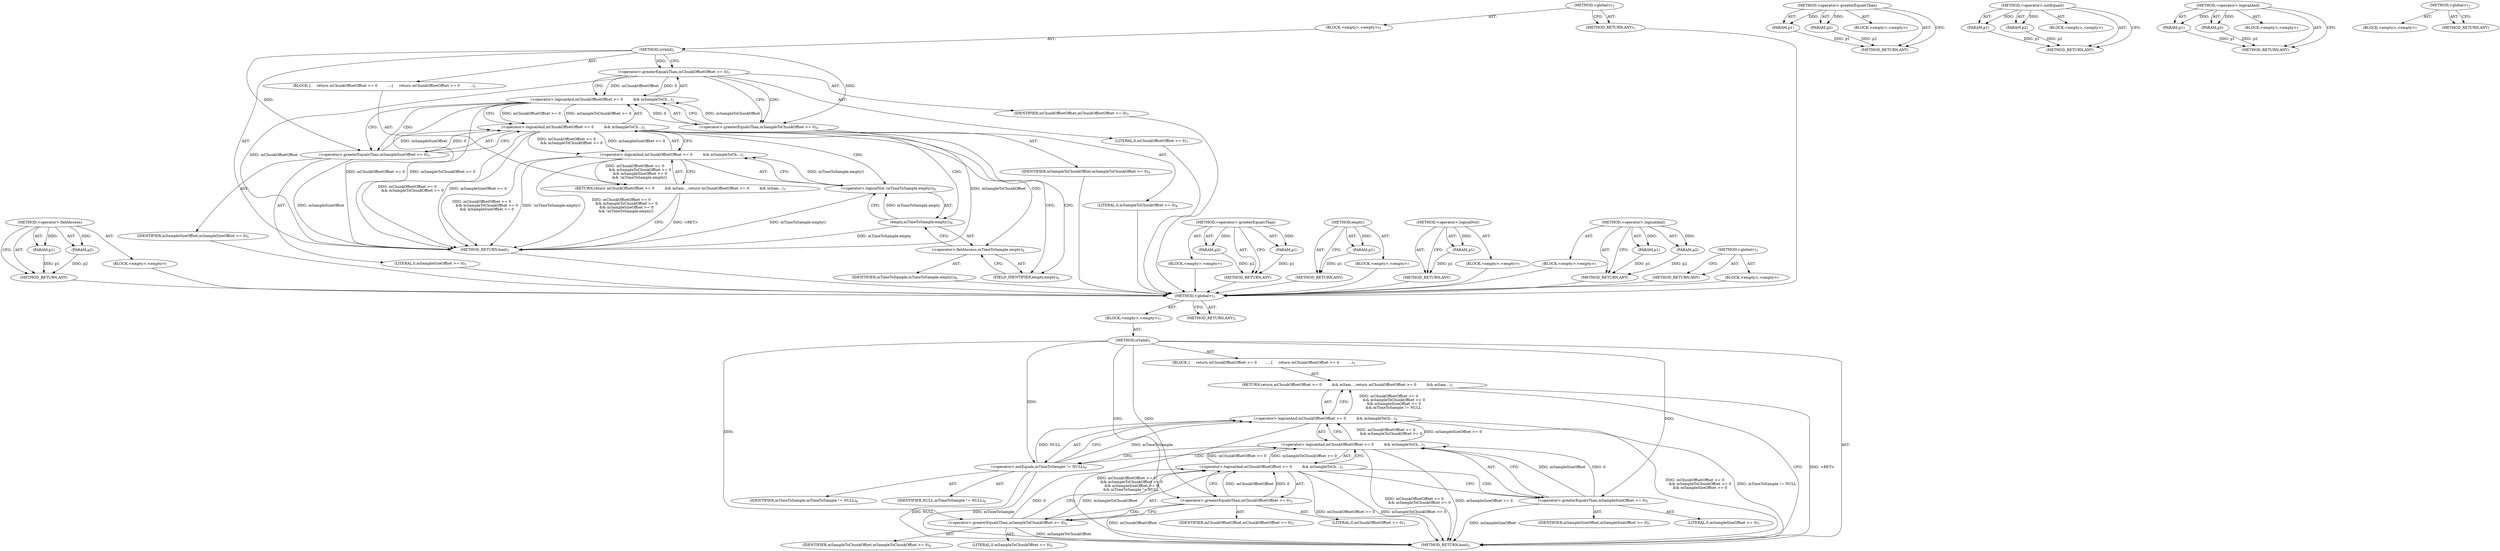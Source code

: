 digraph "&lt;global&gt;" {
vulnerable_6 [label=<(METHOD,&lt;global&gt;)<SUB>1</SUB>>];
vulnerable_7 [label=<(BLOCK,&lt;empty&gt;,&lt;empty&gt;)<SUB>1</SUB>>];
vulnerable_8 [label=<(METHOD,isValid)<SUB>1</SUB>>];
vulnerable_9 [label=<(BLOCK,{

     return mChunkOffsetOffset &gt;= 0
        ...,{

     return mChunkOffsetOffset &gt;= 0
        ...)<SUB>1</SUB>>];
vulnerable_10 [label=<(RETURN,return mChunkOffsetOffset &gt;= 0
         &amp;&amp; mSam...,return mChunkOffsetOffset &gt;= 0
         &amp;&amp; mSam...)<SUB>3</SUB>>];
vulnerable_11 [label=<(&lt;operator&gt;.logicalAnd,mChunkOffsetOffset &gt;= 0
         &amp;&amp; mSampleToCh...)<SUB>3</SUB>>];
vulnerable_12 [label=<(&lt;operator&gt;.logicalAnd,mChunkOffsetOffset &gt;= 0
         &amp;&amp; mSampleToCh...)<SUB>3</SUB>>];
vulnerable_13 [label=<(&lt;operator&gt;.logicalAnd,mChunkOffsetOffset &gt;= 0
         &amp;&amp; mSampleToCh...)<SUB>3</SUB>>];
vulnerable_14 [label=<(&lt;operator&gt;.greaterEqualsThan,mChunkOffsetOffset &gt;= 0)<SUB>3</SUB>>];
vulnerable_15 [label=<(IDENTIFIER,mChunkOffsetOffset,mChunkOffsetOffset &gt;= 0)<SUB>3</SUB>>];
vulnerable_16 [label=<(LITERAL,0,mChunkOffsetOffset &gt;= 0)<SUB>3</SUB>>];
vulnerable_17 [label=<(&lt;operator&gt;.greaterEqualsThan,mSampleToChunkOffset &gt;= 0)<SUB>4</SUB>>];
vulnerable_18 [label=<(IDENTIFIER,mSampleToChunkOffset,mSampleToChunkOffset &gt;= 0)<SUB>4</SUB>>];
vulnerable_19 [label=<(LITERAL,0,mSampleToChunkOffset &gt;= 0)<SUB>4</SUB>>];
vulnerable_20 [label=<(&lt;operator&gt;.greaterEqualsThan,mSampleSizeOffset &gt;= 0)<SUB>5</SUB>>];
vulnerable_21 [label=<(IDENTIFIER,mSampleSizeOffset,mSampleSizeOffset &gt;= 0)<SUB>5</SUB>>];
vulnerable_22 [label=<(LITERAL,0,mSampleSizeOffset &gt;= 0)<SUB>5</SUB>>];
vulnerable_23 [label=<(&lt;operator&gt;.notEquals,mTimeToSample != NULL)<SUB>6</SUB>>];
vulnerable_24 [label=<(IDENTIFIER,mTimeToSample,mTimeToSample != NULL)<SUB>6</SUB>>];
vulnerable_25 [label=<(IDENTIFIER,NULL,mTimeToSample != NULL)<SUB>6</SUB>>];
vulnerable_26 [label=<(METHOD_RETURN,bool)<SUB>1</SUB>>];
vulnerable_28 [label=<(METHOD_RETURN,ANY)<SUB>1</SUB>>];
vulnerable_50 [label=<(METHOD,&lt;operator&gt;.greaterEqualsThan)>];
vulnerable_51 [label=<(PARAM,p1)>];
vulnerable_52 [label=<(PARAM,p2)>];
vulnerable_53 [label=<(BLOCK,&lt;empty&gt;,&lt;empty&gt;)>];
vulnerable_54 [label=<(METHOD_RETURN,ANY)>];
vulnerable_55 [label=<(METHOD,&lt;operator&gt;.notEquals)>];
vulnerable_56 [label=<(PARAM,p1)>];
vulnerable_57 [label=<(PARAM,p2)>];
vulnerable_58 [label=<(BLOCK,&lt;empty&gt;,&lt;empty&gt;)>];
vulnerable_59 [label=<(METHOD_RETURN,ANY)>];
vulnerable_45 [label=<(METHOD,&lt;operator&gt;.logicalAnd)>];
vulnerable_46 [label=<(PARAM,p1)>];
vulnerable_47 [label=<(PARAM,p2)>];
vulnerable_48 [label=<(BLOCK,&lt;empty&gt;,&lt;empty&gt;)>];
vulnerable_49 [label=<(METHOD_RETURN,ANY)>];
vulnerable_39 [label=<(METHOD,&lt;global&gt;)<SUB>1</SUB>>];
vulnerable_40 [label=<(BLOCK,&lt;empty&gt;,&lt;empty&gt;)>];
vulnerable_41 [label=<(METHOD_RETURN,ANY)>];
fixed_65 [label=<(METHOD,&lt;operator&gt;.fieldAccess)>];
fixed_66 [label=<(PARAM,p1)>];
fixed_67 [label=<(PARAM,p2)>];
fixed_68 [label=<(BLOCK,&lt;empty&gt;,&lt;empty&gt;)>];
fixed_69 [label=<(METHOD_RETURN,ANY)>];
fixed_6 [label=<(METHOD,&lt;global&gt;)<SUB>1</SUB>>];
fixed_7 [label=<(BLOCK,&lt;empty&gt;,&lt;empty&gt;)<SUB>1</SUB>>];
fixed_8 [label=<(METHOD,isValid)<SUB>1</SUB>>];
fixed_9 [label=<(BLOCK,{

     return mChunkOffsetOffset &gt;= 0
        ...,{

     return mChunkOffsetOffset &gt;= 0
        ...)<SUB>1</SUB>>];
fixed_10 [label=<(RETURN,return mChunkOffsetOffset &gt;= 0
         &amp;&amp; mSam...,return mChunkOffsetOffset &gt;= 0
         &amp;&amp; mSam...)<SUB>3</SUB>>];
fixed_11 [label=<(&lt;operator&gt;.logicalAnd,mChunkOffsetOffset &gt;= 0
         &amp;&amp; mSampleToCh...)<SUB>3</SUB>>];
fixed_12 [label=<(&lt;operator&gt;.logicalAnd,mChunkOffsetOffset &gt;= 0
         &amp;&amp; mSampleToCh...)<SUB>3</SUB>>];
fixed_13 [label=<(&lt;operator&gt;.logicalAnd,mChunkOffsetOffset &gt;= 0
         &amp;&amp; mSampleToCh...)<SUB>3</SUB>>];
fixed_14 [label=<(&lt;operator&gt;.greaterEqualsThan,mChunkOffsetOffset &gt;= 0)<SUB>3</SUB>>];
fixed_15 [label=<(IDENTIFIER,mChunkOffsetOffset,mChunkOffsetOffset &gt;= 0)<SUB>3</SUB>>];
fixed_16 [label=<(LITERAL,0,mChunkOffsetOffset &gt;= 0)<SUB>3</SUB>>];
fixed_17 [label=<(&lt;operator&gt;.greaterEqualsThan,mSampleToChunkOffset &gt;= 0)<SUB>4</SUB>>];
fixed_18 [label=<(IDENTIFIER,mSampleToChunkOffset,mSampleToChunkOffset &gt;= 0)<SUB>4</SUB>>];
fixed_19 [label=<(LITERAL,0,mSampleToChunkOffset &gt;= 0)<SUB>4</SUB>>];
fixed_20 [label=<(&lt;operator&gt;.greaterEqualsThan,mSampleSizeOffset &gt;= 0)<SUB>5</SUB>>];
fixed_21 [label=<(IDENTIFIER,mSampleSizeOffset,mSampleSizeOffset &gt;= 0)<SUB>5</SUB>>];
fixed_22 [label=<(LITERAL,0,mSampleSizeOffset &gt;= 0)<SUB>5</SUB>>];
fixed_23 [label=<(&lt;operator&gt;.logicalNot,!mTimeToSample.empty())<SUB>6</SUB>>];
fixed_24 [label=<(empty,mTimeToSample.empty())<SUB>6</SUB>>];
fixed_25 [label=<(&lt;operator&gt;.fieldAccess,mTimeToSample.empty)<SUB>6</SUB>>];
fixed_26 [label=<(IDENTIFIER,mTimeToSample,mTimeToSample.empty())<SUB>6</SUB>>];
fixed_27 [label=<(FIELD_IDENTIFIER,empty,empty)<SUB>6</SUB>>];
fixed_28 [label=<(METHOD_RETURN,bool)<SUB>1</SUB>>];
fixed_30 [label=<(METHOD_RETURN,ANY)<SUB>1</SUB>>];
fixed_52 [label=<(METHOD,&lt;operator&gt;.greaterEqualsThan)>];
fixed_53 [label=<(PARAM,p1)>];
fixed_54 [label=<(PARAM,p2)>];
fixed_55 [label=<(BLOCK,&lt;empty&gt;,&lt;empty&gt;)>];
fixed_56 [label=<(METHOD_RETURN,ANY)>];
fixed_61 [label=<(METHOD,empty)>];
fixed_62 [label=<(PARAM,p1)>];
fixed_63 [label=<(BLOCK,&lt;empty&gt;,&lt;empty&gt;)>];
fixed_64 [label=<(METHOD_RETURN,ANY)>];
fixed_57 [label=<(METHOD,&lt;operator&gt;.logicalNot)>];
fixed_58 [label=<(PARAM,p1)>];
fixed_59 [label=<(BLOCK,&lt;empty&gt;,&lt;empty&gt;)>];
fixed_60 [label=<(METHOD_RETURN,ANY)>];
fixed_47 [label=<(METHOD,&lt;operator&gt;.logicalAnd)>];
fixed_48 [label=<(PARAM,p1)>];
fixed_49 [label=<(PARAM,p2)>];
fixed_50 [label=<(BLOCK,&lt;empty&gt;,&lt;empty&gt;)>];
fixed_51 [label=<(METHOD_RETURN,ANY)>];
fixed_41 [label=<(METHOD,&lt;global&gt;)<SUB>1</SUB>>];
fixed_42 [label=<(BLOCK,&lt;empty&gt;,&lt;empty&gt;)>];
fixed_43 [label=<(METHOD_RETURN,ANY)>];
vulnerable_6 -> vulnerable_7  [key=0, label="AST: "];
vulnerable_6 -> vulnerable_28  [key=0, label="AST: "];
vulnerable_6 -> vulnerable_28  [key=1, label="CFG: "];
vulnerable_7 -> vulnerable_8  [key=0, label="AST: "];
vulnerable_8 -> vulnerable_9  [key=0, label="AST: "];
vulnerable_8 -> vulnerable_26  [key=0, label="AST: "];
vulnerable_8 -> vulnerable_14  [key=0, label="CFG: "];
vulnerable_8 -> vulnerable_14  [key=1, label="DDG: "];
vulnerable_8 -> vulnerable_23  [key=0, label="DDG: "];
vulnerable_8 -> vulnerable_20  [key=0, label="DDG: "];
vulnerable_8 -> vulnerable_17  [key=0, label="DDG: "];
vulnerable_9 -> vulnerable_10  [key=0, label="AST: "];
vulnerable_10 -> vulnerable_11  [key=0, label="AST: "];
vulnerable_10 -> vulnerable_26  [key=0, label="CFG: "];
vulnerable_10 -> vulnerable_26  [key=1, label="DDG: &lt;RET&gt;"];
vulnerable_11 -> vulnerable_12  [key=0, label="AST: "];
vulnerable_11 -> vulnerable_23  [key=0, label="AST: "];
vulnerable_11 -> vulnerable_10  [key=0, label="CFG: "];
vulnerable_11 -> vulnerable_10  [key=1, label="DDG: mChunkOffsetOffset &gt;= 0
         &amp;&amp; mSampleToChunkOffset &gt;= 0
         &amp;&amp; mSampleSizeOffset &gt;= 0
        &amp;&amp; mTimeToSample != NULL"];
vulnerable_11 -> vulnerable_26  [key=0, label="DDG: mChunkOffsetOffset &gt;= 0
         &amp;&amp; mSampleToChunkOffset &gt;= 0
         &amp;&amp; mSampleSizeOffset &gt;= 0"];
vulnerable_11 -> vulnerable_26  [key=1, label="DDG: mTimeToSample != NULL"];
vulnerable_11 -> vulnerable_26  [key=2, label="DDG: mChunkOffsetOffset &gt;= 0
         &amp;&amp; mSampleToChunkOffset &gt;= 0
         &amp;&amp; mSampleSizeOffset &gt;= 0
        &amp;&amp; mTimeToSample != NULL"];
vulnerable_12 -> vulnerable_13  [key=0, label="AST: "];
vulnerable_12 -> vulnerable_20  [key=0, label="AST: "];
vulnerable_12 -> vulnerable_11  [key=0, label="CFG: "];
vulnerable_12 -> vulnerable_11  [key=1, label="DDG: mChunkOffsetOffset &gt;= 0
         &amp;&amp; mSampleToChunkOffset &gt;= 0"];
vulnerable_12 -> vulnerable_11  [key=2, label="DDG: mSampleSizeOffset &gt;= 0"];
vulnerable_12 -> vulnerable_23  [key=0, label="CFG: "];
vulnerable_12 -> vulnerable_23  [key=1, label="CDG: "];
vulnerable_12 -> vulnerable_26  [key=0, label="DDG: mChunkOffsetOffset &gt;= 0
         &amp;&amp; mSampleToChunkOffset &gt;= 0"];
vulnerable_12 -> vulnerable_26  [key=1, label="DDG: mSampleSizeOffset &gt;= 0"];
vulnerable_13 -> vulnerable_14  [key=0, label="AST: "];
vulnerable_13 -> vulnerable_17  [key=0, label="AST: "];
vulnerable_13 -> vulnerable_12  [key=0, label="CFG: "];
vulnerable_13 -> vulnerable_12  [key=1, label="DDG: mChunkOffsetOffset &gt;= 0"];
vulnerable_13 -> vulnerable_12  [key=2, label="DDG: mSampleToChunkOffset &gt;= 0"];
vulnerable_13 -> vulnerable_20  [key=0, label="CFG: "];
vulnerable_13 -> vulnerable_20  [key=1, label="CDG: "];
vulnerable_13 -> vulnerable_26  [key=0, label="DDG: mChunkOffsetOffset &gt;= 0"];
vulnerable_13 -> vulnerable_26  [key=1, label="DDG: mSampleToChunkOffset &gt;= 0"];
vulnerable_14 -> vulnerable_15  [key=0, label="AST: "];
vulnerable_14 -> vulnerable_16  [key=0, label="AST: "];
vulnerable_14 -> vulnerable_13  [key=0, label="CFG: "];
vulnerable_14 -> vulnerable_13  [key=1, label="DDG: mChunkOffsetOffset"];
vulnerable_14 -> vulnerable_13  [key=2, label="DDG: 0"];
vulnerable_14 -> vulnerable_17  [key=0, label="CFG: "];
vulnerable_14 -> vulnerable_17  [key=1, label="CDG: "];
vulnerable_14 -> vulnerable_26  [key=0, label="DDG: mChunkOffsetOffset"];
vulnerable_17 -> vulnerable_18  [key=0, label="AST: "];
vulnerable_17 -> vulnerable_19  [key=0, label="AST: "];
vulnerable_17 -> vulnerable_13  [key=0, label="CFG: "];
vulnerable_17 -> vulnerable_13  [key=1, label="DDG: mSampleToChunkOffset"];
vulnerable_17 -> vulnerable_13  [key=2, label="DDG: 0"];
vulnerable_17 -> vulnerable_26  [key=0, label="DDG: mSampleToChunkOffset"];
vulnerable_20 -> vulnerable_21  [key=0, label="AST: "];
vulnerable_20 -> vulnerable_22  [key=0, label="AST: "];
vulnerable_20 -> vulnerable_12  [key=0, label="CFG: "];
vulnerable_20 -> vulnerable_12  [key=1, label="DDG: mSampleSizeOffset"];
vulnerable_20 -> vulnerable_12  [key=2, label="DDG: 0"];
vulnerable_20 -> vulnerable_26  [key=0, label="DDG: mSampleSizeOffset"];
vulnerable_23 -> vulnerable_24  [key=0, label="AST: "];
vulnerable_23 -> vulnerable_25  [key=0, label="AST: "];
vulnerable_23 -> vulnerable_11  [key=0, label="CFG: "];
vulnerable_23 -> vulnerable_11  [key=1, label="DDG: mTimeToSample"];
vulnerable_23 -> vulnerable_11  [key=2, label="DDG: NULL"];
vulnerable_23 -> vulnerable_26  [key=0, label="DDG: mTimeToSample"];
vulnerable_23 -> vulnerable_26  [key=1, label="DDG: NULL"];
vulnerable_50 -> vulnerable_51  [key=0, label="AST: "];
vulnerable_50 -> vulnerable_51  [key=1, label="DDG: "];
vulnerable_50 -> vulnerable_53  [key=0, label="AST: "];
vulnerable_50 -> vulnerable_52  [key=0, label="AST: "];
vulnerable_50 -> vulnerable_52  [key=1, label="DDG: "];
vulnerable_50 -> vulnerable_54  [key=0, label="AST: "];
vulnerable_50 -> vulnerable_54  [key=1, label="CFG: "];
vulnerable_51 -> vulnerable_54  [key=0, label="DDG: p1"];
vulnerable_52 -> vulnerable_54  [key=0, label="DDG: p2"];
vulnerable_55 -> vulnerable_56  [key=0, label="AST: "];
vulnerable_55 -> vulnerable_56  [key=1, label="DDG: "];
vulnerable_55 -> vulnerable_58  [key=0, label="AST: "];
vulnerable_55 -> vulnerable_57  [key=0, label="AST: "];
vulnerable_55 -> vulnerable_57  [key=1, label="DDG: "];
vulnerable_55 -> vulnerable_59  [key=0, label="AST: "];
vulnerable_55 -> vulnerable_59  [key=1, label="CFG: "];
vulnerable_56 -> vulnerable_59  [key=0, label="DDG: p1"];
vulnerable_57 -> vulnerable_59  [key=0, label="DDG: p2"];
vulnerable_45 -> vulnerable_46  [key=0, label="AST: "];
vulnerable_45 -> vulnerable_46  [key=1, label="DDG: "];
vulnerable_45 -> vulnerable_48  [key=0, label="AST: "];
vulnerable_45 -> vulnerable_47  [key=0, label="AST: "];
vulnerable_45 -> vulnerable_47  [key=1, label="DDG: "];
vulnerable_45 -> vulnerable_49  [key=0, label="AST: "];
vulnerable_45 -> vulnerable_49  [key=1, label="CFG: "];
vulnerable_46 -> vulnerable_49  [key=0, label="DDG: p1"];
vulnerable_47 -> vulnerable_49  [key=0, label="DDG: p2"];
vulnerable_39 -> vulnerable_40  [key=0, label="AST: "];
vulnerable_39 -> vulnerable_41  [key=0, label="AST: "];
vulnerable_39 -> vulnerable_41  [key=1, label="CFG: "];
fixed_65 -> fixed_66  [key=0, label="AST: "];
fixed_65 -> fixed_66  [key=1, label="DDG: "];
fixed_65 -> fixed_68  [key=0, label="AST: "];
fixed_65 -> fixed_67  [key=0, label="AST: "];
fixed_65 -> fixed_67  [key=1, label="DDG: "];
fixed_65 -> fixed_69  [key=0, label="AST: "];
fixed_65 -> fixed_69  [key=1, label="CFG: "];
fixed_66 -> fixed_69  [key=0, label="DDG: p1"];
fixed_67 -> fixed_69  [key=0, label="DDG: p2"];
fixed_68 -> vulnerable_6  [key=0];
fixed_69 -> vulnerable_6  [key=0];
fixed_6 -> fixed_7  [key=0, label="AST: "];
fixed_6 -> fixed_30  [key=0, label="AST: "];
fixed_6 -> fixed_30  [key=1, label="CFG: "];
fixed_7 -> fixed_8  [key=0, label="AST: "];
fixed_8 -> fixed_9  [key=0, label="AST: "];
fixed_8 -> fixed_28  [key=0, label="AST: "];
fixed_8 -> fixed_14  [key=0, label="CFG: "];
fixed_8 -> fixed_14  [key=1, label="DDG: "];
fixed_8 -> fixed_20  [key=0, label="DDG: "];
fixed_8 -> fixed_17  [key=0, label="DDG: "];
fixed_9 -> fixed_10  [key=0, label="AST: "];
fixed_10 -> fixed_11  [key=0, label="AST: "];
fixed_10 -> fixed_28  [key=0, label="CFG: "];
fixed_10 -> fixed_28  [key=1, label="DDG: &lt;RET&gt;"];
fixed_11 -> fixed_12  [key=0, label="AST: "];
fixed_11 -> fixed_23  [key=0, label="AST: "];
fixed_11 -> fixed_10  [key=0, label="CFG: "];
fixed_11 -> fixed_10  [key=1, label="DDG: mChunkOffsetOffset &gt;= 0
         &amp;&amp; mSampleToChunkOffset &gt;= 0
         &amp;&amp; mSampleSizeOffset &gt;= 0
        &amp;&amp; !mTimeToSample.empty()"];
fixed_11 -> fixed_28  [key=0, label="DDG: mChunkOffsetOffset &gt;= 0
         &amp;&amp; mSampleToChunkOffset &gt;= 0
         &amp;&amp; mSampleSizeOffset &gt;= 0"];
fixed_11 -> fixed_28  [key=1, label="DDG: !mTimeToSample.empty()"];
fixed_11 -> fixed_28  [key=2, label="DDG: mChunkOffsetOffset &gt;= 0
         &amp;&amp; mSampleToChunkOffset &gt;= 0
         &amp;&amp; mSampleSizeOffset &gt;= 0
        &amp;&amp; !mTimeToSample.empty()"];
fixed_12 -> fixed_13  [key=0, label="AST: "];
fixed_12 -> fixed_20  [key=0, label="AST: "];
fixed_12 -> fixed_11  [key=0, label="CFG: "];
fixed_12 -> fixed_11  [key=1, label="DDG: mChunkOffsetOffset &gt;= 0
         &amp;&amp; mSampleToChunkOffset &gt;= 0"];
fixed_12 -> fixed_11  [key=2, label="DDG: mSampleSizeOffset &gt;= 0"];
fixed_12 -> fixed_27  [key=0, label="CFG: "];
fixed_12 -> fixed_27  [key=1, label="CDG: "];
fixed_12 -> fixed_28  [key=0, label="DDG: mChunkOffsetOffset &gt;= 0
         &amp;&amp; mSampleToChunkOffset &gt;= 0"];
fixed_12 -> fixed_28  [key=1, label="DDG: mSampleSizeOffset &gt;= 0"];
fixed_12 -> fixed_24  [key=0, label="CDG: "];
fixed_12 -> fixed_25  [key=0, label="CDG: "];
fixed_12 -> fixed_23  [key=0, label="CDG: "];
fixed_13 -> fixed_14  [key=0, label="AST: "];
fixed_13 -> fixed_17  [key=0, label="AST: "];
fixed_13 -> fixed_12  [key=0, label="CFG: "];
fixed_13 -> fixed_12  [key=1, label="DDG: mChunkOffsetOffset &gt;= 0"];
fixed_13 -> fixed_12  [key=2, label="DDG: mSampleToChunkOffset &gt;= 0"];
fixed_13 -> fixed_20  [key=0, label="CFG: "];
fixed_13 -> fixed_20  [key=1, label="CDG: "];
fixed_13 -> fixed_28  [key=0, label="DDG: mChunkOffsetOffset &gt;= 0"];
fixed_13 -> fixed_28  [key=1, label="DDG: mSampleToChunkOffset &gt;= 0"];
fixed_14 -> fixed_15  [key=0, label="AST: "];
fixed_14 -> fixed_16  [key=0, label="AST: "];
fixed_14 -> fixed_13  [key=0, label="CFG: "];
fixed_14 -> fixed_13  [key=1, label="DDG: mChunkOffsetOffset"];
fixed_14 -> fixed_13  [key=2, label="DDG: 0"];
fixed_14 -> fixed_17  [key=0, label="CFG: "];
fixed_14 -> fixed_17  [key=1, label="CDG: "];
fixed_14 -> fixed_28  [key=0, label="DDG: mChunkOffsetOffset"];
fixed_15 -> vulnerable_6  [key=0];
fixed_16 -> vulnerable_6  [key=0];
fixed_17 -> fixed_18  [key=0, label="AST: "];
fixed_17 -> fixed_19  [key=0, label="AST: "];
fixed_17 -> fixed_13  [key=0, label="CFG: "];
fixed_17 -> fixed_13  [key=1, label="DDG: mSampleToChunkOffset"];
fixed_17 -> fixed_13  [key=2, label="DDG: 0"];
fixed_17 -> fixed_28  [key=0, label="DDG: mSampleToChunkOffset"];
fixed_18 -> vulnerable_6  [key=0];
fixed_19 -> vulnerable_6  [key=0];
fixed_20 -> fixed_21  [key=0, label="AST: "];
fixed_20 -> fixed_22  [key=0, label="AST: "];
fixed_20 -> fixed_12  [key=0, label="CFG: "];
fixed_20 -> fixed_12  [key=1, label="DDG: mSampleSizeOffset"];
fixed_20 -> fixed_12  [key=2, label="DDG: 0"];
fixed_20 -> fixed_28  [key=0, label="DDG: mSampleSizeOffset"];
fixed_21 -> vulnerable_6  [key=0];
fixed_22 -> vulnerable_6  [key=0];
fixed_23 -> fixed_24  [key=0, label="AST: "];
fixed_23 -> fixed_11  [key=0, label="CFG: "];
fixed_23 -> fixed_11  [key=1, label="DDG: mTimeToSample.empty()"];
fixed_23 -> fixed_28  [key=0, label="DDG: mTimeToSample.empty()"];
fixed_24 -> fixed_25  [key=0, label="AST: "];
fixed_24 -> fixed_23  [key=0, label="CFG: "];
fixed_24 -> fixed_23  [key=1, label="DDG: mTimeToSample.empty"];
fixed_24 -> fixed_28  [key=0, label="DDG: mTimeToSample.empty"];
fixed_25 -> fixed_26  [key=0, label="AST: "];
fixed_25 -> fixed_27  [key=0, label="AST: "];
fixed_25 -> fixed_24  [key=0, label="CFG: "];
fixed_26 -> vulnerable_6  [key=0];
fixed_27 -> fixed_25  [key=0, label="CFG: "];
fixed_28 -> vulnerable_6  [key=0];
fixed_30 -> vulnerable_6  [key=0];
fixed_52 -> fixed_53  [key=0, label="AST: "];
fixed_52 -> fixed_53  [key=1, label="DDG: "];
fixed_52 -> fixed_55  [key=0, label="AST: "];
fixed_52 -> fixed_54  [key=0, label="AST: "];
fixed_52 -> fixed_54  [key=1, label="DDG: "];
fixed_52 -> fixed_56  [key=0, label="AST: "];
fixed_52 -> fixed_56  [key=1, label="CFG: "];
fixed_53 -> fixed_56  [key=0, label="DDG: p1"];
fixed_54 -> fixed_56  [key=0, label="DDG: p2"];
fixed_55 -> vulnerable_6  [key=0];
fixed_56 -> vulnerable_6  [key=0];
fixed_61 -> fixed_62  [key=0, label="AST: "];
fixed_61 -> fixed_62  [key=1, label="DDG: "];
fixed_61 -> fixed_63  [key=0, label="AST: "];
fixed_61 -> fixed_64  [key=0, label="AST: "];
fixed_61 -> fixed_64  [key=1, label="CFG: "];
fixed_62 -> fixed_64  [key=0, label="DDG: p1"];
fixed_63 -> vulnerable_6  [key=0];
fixed_64 -> vulnerable_6  [key=0];
fixed_57 -> fixed_58  [key=0, label="AST: "];
fixed_57 -> fixed_58  [key=1, label="DDG: "];
fixed_57 -> fixed_59  [key=0, label="AST: "];
fixed_57 -> fixed_60  [key=0, label="AST: "];
fixed_57 -> fixed_60  [key=1, label="CFG: "];
fixed_58 -> fixed_60  [key=0, label="DDG: p1"];
fixed_59 -> vulnerable_6  [key=0];
fixed_60 -> vulnerable_6  [key=0];
fixed_47 -> fixed_48  [key=0, label="AST: "];
fixed_47 -> fixed_48  [key=1, label="DDG: "];
fixed_47 -> fixed_50  [key=0, label="AST: "];
fixed_47 -> fixed_49  [key=0, label="AST: "];
fixed_47 -> fixed_49  [key=1, label="DDG: "];
fixed_47 -> fixed_51  [key=0, label="AST: "];
fixed_47 -> fixed_51  [key=1, label="CFG: "];
fixed_48 -> fixed_51  [key=0, label="DDG: p1"];
fixed_49 -> fixed_51  [key=0, label="DDG: p2"];
fixed_50 -> vulnerable_6  [key=0];
fixed_51 -> vulnerable_6  [key=0];
fixed_41 -> fixed_42  [key=0, label="AST: "];
fixed_41 -> fixed_43  [key=0, label="AST: "];
fixed_41 -> fixed_43  [key=1, label="CFG: "];
fixed_42 -> vulnerable_6  [key=0];
fixed_43 -> vulnerable_6  [key=0];
}
